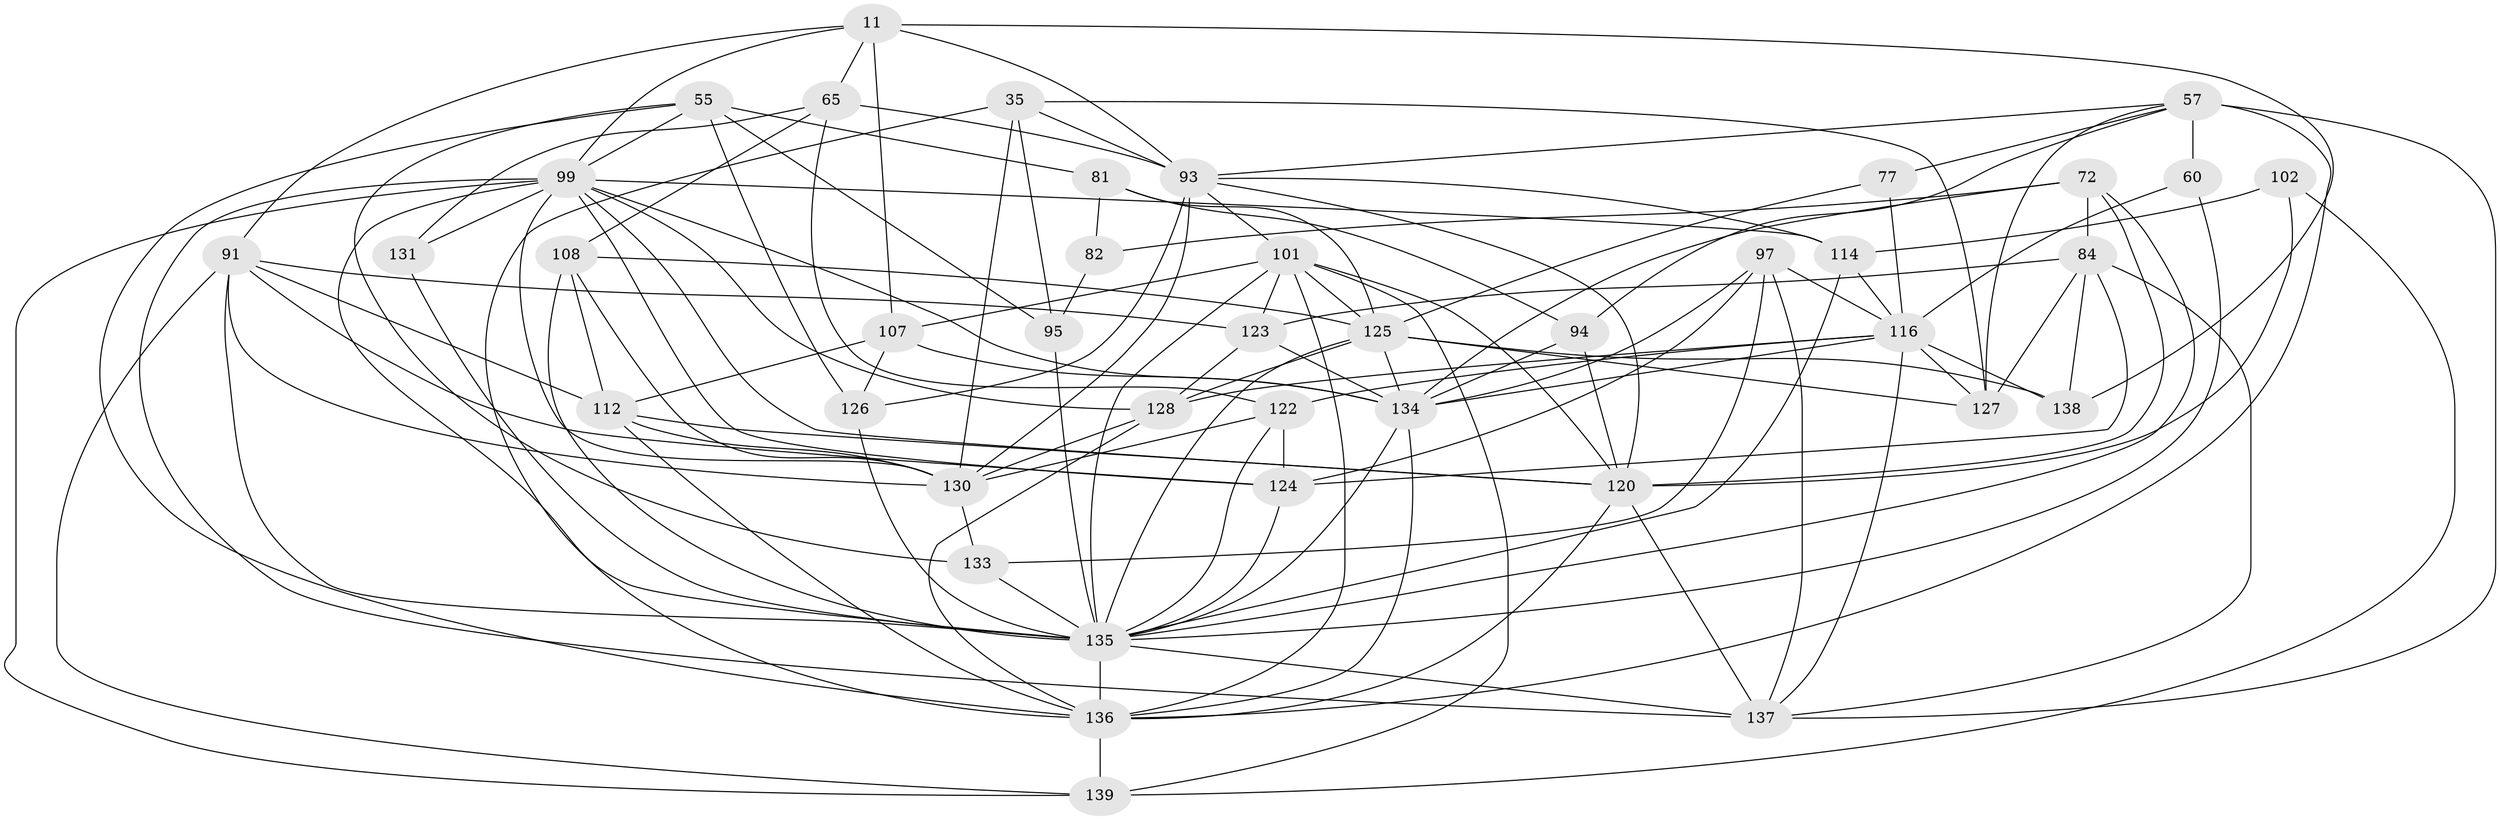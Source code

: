 // original degree distribution, {4: 1.0}
// Generated by graph-tools (version 1.1) at 2025/03/03/04/25 22:03:09]
// undirected, 41 vertices, 127 edges
graph export_dot {
graph [start="1"]
  node [color=gray90,style=filled];
  11 [super="+10"];
  35 [super="+19"];
  55 [super="+41"];
  57 [super="+21+40"];
  60;
  65 [super="+8+29"];
  72 [super="+71"];
  77;
  81;
  82;
  84 [super="+79"];
  91 [super="+67+90"];
  93 [super="+64+56+53"];
  94;
  95;
  97 [super="+75"];
  99 [super="+13+34+62+70"];
  101 [super="+87+88"];
  102;
  107 [super="+14"];
  108 [super="+98"];
  112 [super="+106+111"];
  114 [super="+23"];
  116 [super="+1+69+48"];
  120 [super="+6+52+43"];
  122 [super="+100"];
  123 [super="+109"];
  124 [super="+83+86"];
  125 [super="+37"];
  126 [super="+113+27"];
  127 [super="+117"];
  128 [super="+12+58"];
  130 [super="+73+118"];
  131;
  133;
  134 [super="+45+115"];
  135 [super="+76+110"];
  136 [super="+24+121+104"];
  137 [super="+51+132+119"];
  138;
  139 [super="+92"];
  11 -- 138;
  11 -- 65;
  11 -- 107 [weight=2];
  11 -- 99 [weight=2];
  11 -- 93;
  11 -- 91;
  35 -- 127;
  35 -- 95;
  35 -- 136;
  35 -- 93;
  35 -- 130 [weight=2];
  55 -- 133;
  55 -- 136 [weight=2];
  55 -- 126 [weight=2];
  55 -- 81;
  55 -- 95;
  55 -- 99;
  57 -- 94;
  57 -- 60 [weight=2];
  57 -- 77 [weight=2];
  57 -- 137 [weight=3];
  57 -- 127;
  57 -- 136 [weight=2];
  57 -- 93;
  60 -- 116;
  60 -- 135;
  65 -- 131;
  65 -- 122 [weight=3];
  65 -- 108;
  65 -- 93 [weight=2];
  72 -- 82 [weight=2];
  72 -- 84;
  72 -- 134;
  72 -- 120;
  72 -- 135;
  77 -- 116;
  77 -- 125;
  81 -- 82;
  81 -- 94;
  81 -- 125;
  82 -- 95;
  84 -- 138;
  84 -- 137;
  84 -- 124;
  84 -- 123;
  84 -- 127;
  91 -- 112;
  91 -- 123;
  91 -- 139;
  91 -- 135 [weight=3];
  91 -- 130;
  91 -- 124 [weight=2];
  93 -- 120 [weight=2];
  93 -- 114;
  93 -- 126 [weight=2];
  93 -- 101;
  93 -- 130;
  94 -- 120;
  94 -- 134;
  95 -- 135;
  97 -- 116;
  97 -- 137;
  97 -- 124 [weight=2];
  97 -- 133;
  97 -- 134;
  99 -- 128;
  99 -- 131 [weight=2];
  99 -- 130 [weight=3];
  99 -- 134 [weight=2];
  99 -- 139;
  99 -- 114;
  99 -- 120 [weight=2];
  99 -- 137;
  99 -- 135 [weight=3];
  99 -- 124;
  101 -- 139 [weight=2];
  101 -- 135 [weight=3];
  101 -- 136 [weight=2];
  101 -- 123;
  101 -- 120;
  101 -- 125;
  101 -- 107;
  102 -- 114 [weight=2];
  102 -- 139;
  102 -- 120;
  107 -- 134;
  107 -- 112;
  107 -- 126;
  108 -- 135;
  108 -- 112;
  108 -- 130;
  108 -- 125 [weight=2];
  112 -- 136 [weight=3];
  112 -- 120;
  112 -- 130;
  114 -- 116;
  114 -- 135;
  116 -- 128;
  116 -- 127 [weight=2];
  116 -- 122 [weight=2];
  116 -- 138;
  116 -- 134;
  116 -- 137;
  120 -- 136 [weight=2];
  120 -- 137 [weight=3];
  122 -- 124;
  122 -- 130;
  122 -- 135;
  123 -- 128 [weight=2];
  123 -- 134;
  124 -- 135;
  125 -- 128;
  125 -- 135 [weight=2];
  125 -- 134 [weight=2];
  125 -- 138;
  125 -- 127;
  126 -- 135 [weight=3];
  128 -- 136 [weight=2];
  128 -- 130;
  130 -- 133;
  131 -- 135;
  133 -- 135;
  134 -- 136;
  134 -- 135;
  135 -- 137 [weight=4];
  135 -- 136 [weight=2];
  136 -- 139 [weight=3];
}
